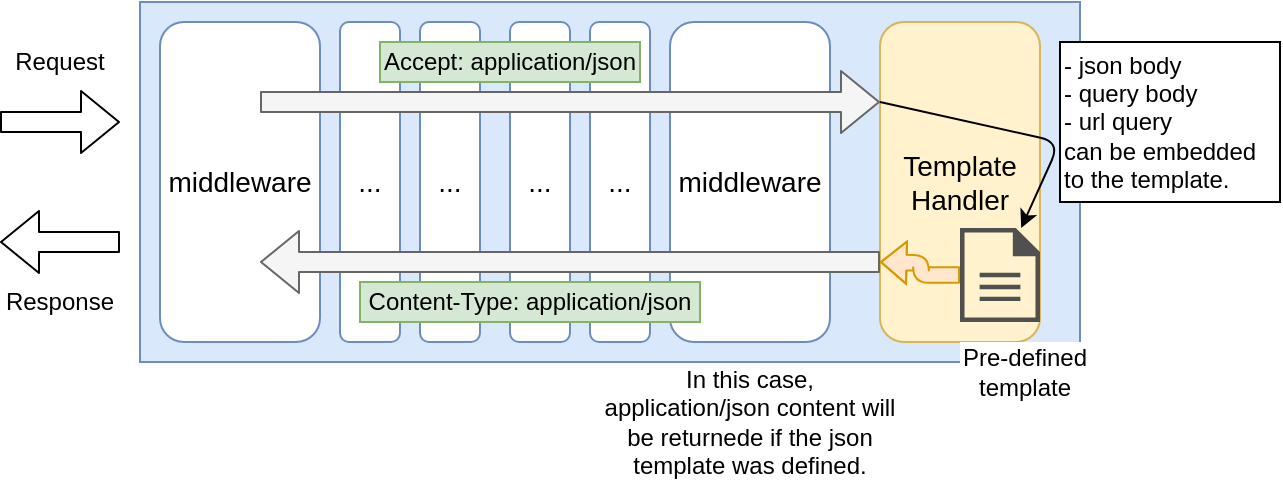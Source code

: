 <mxfile>
    <diagram id="CGz5gvUMxi6If3MVP1VV" name="image">
        <mxGraphModel dx="-2027" dy="1828" grid="1" gridSize="10" guides="1" tooltips="1" connect="1" arrows="1" fold="1" page="1" pageScale="1" pageWidth="827" pageHeight="1169" math="0" shadow="0">
            <root>
                <mxCell id="0"/>
                <mxCell id="1" parent="0"/>
                <mxCell id="mNiAzSfXenX0VxuWbp-_-2" value="" style="rounded=0;whiteSpace=wrap;html=1;fillColor=#dae8fc;strokeColor=#6c8ebf;shadow=0;" parent="1" vertex="1">
                    <mxGeometry x="2630" y="-930" width="470" height="180" as="geometry"/>
                </mxCell>
                <mxCell id="3" value="Template&lt;br&gt;Handler" style="rounded=1;whiteSpace=wrap;html=1;fontSize=14;strokeColor=#d6b656;fillColor=#fff2cc;" parent="1" vertex="1">
                    <mxGeometry x="3000" y="-920" width="80" height="160" as="geometry"/>
                </mxCell>
                <mxCell id="5" value="middleware" style="rounded=1;whiteSpace=wrap;html=1;fontSize=14;strokeColor=#6c8ebf;fillColor=default;" parent="1" vertex="1">
                    <mxGeometry x="2640" y="-920" width="80" height="160" as="geometry"/>
                </mxCell>
                <mxCell id="7" value="..." style="rounded=1;whiteSpace=wrap;html=1;fontSize=14;strokeColor=#6c8ebf;fillColor=default;" parent="1" vertex="1">
                    <mxGeometry x="2730" y="-920" width="30" height="160" as="geometry"/>
                </mxCell>
                <mxCell id="8" value="..." style="rounded=1;whiteSpace=wrap;html=1;fontSize=14;strokeColor=#6c8ebf;fillColor=default;" parent="1" vertex="1">
                    <mxGeometry x="2770" y="-920" width="30" height="160" as="geometry"/>
                </mxCell>
                <mxCell id="9" value="middleware" style="rounded=1;whiteSpace=wrap;html=1;fontSize=14;strokeColor=#6c8ebf;fillColor=default;" parent="1" vertex="1">
                    <mxGeometry x="2895" y="-920" width="80" height="160" as="geometry"/>
                </mxCell>
                <mxCell id="10" value="..." style="rounded=1;whiteSpace=wrap;html=1;fontSize=14;strokeColor=#6c8ebf;fillColor=default;" parent="1" vertex="1">
                    <mxGeometry x="2855" y="-920" width="30" height="160" as="geometry"/>
                </mxCell>
                <mxCell id="11" value="..." style="rounded=1;whiteSpace=wrap;html=1;fontSize=14;strokeColor=#6c8ebf;fillColor=default;" parent="1" vertex="1">
                    <mxGeometry x="2815" y="-920" width="30" height="160" as="geometry"/>
                </mxCell>
                <mxCell id="16" value="" style="shape=flexArrow;endArrow=classic;html=1;" parent="1" edge="1">
                    <mxGeometry width="50" height="50" relative="1" as="geometry">
                        <mxPoint x="2560" y="-870" as="sourcePoint"/>
                        <mxPoint x="2620" y="-870" as="targetPoint"/>
                    </mxGeometry>
                </mxCell>
                <mxCell id="17" value="Request" style="text;html=1;strokeColor=none;fillColor=none;align=center;verticalAlign=middle;whiteSpace=wrap;rounded=0;" parent="1" vertex="1">
                    <mxGeometry x="2560" y="-910" width="60" height="20" as="geometry"/>
                </mxCell>
                <mxCell id="18" value="" style="shape=flexArrow;endArrow=classic;html=1;" parent="1" edge="1">
                    <mxGeometry width="50" height="50" relative="1" as="geometry">
                        <mxPoint x="2620" y="-810" as="sourcePoint"/>
                        <mxPoint x="2560" y="-810" as="targetPoint"/>
                    </mxGeometry>
                </mxCell>
                <mxCell id="19" value="Response" style="text;html=1;strokeColor=none;fillColor=none;align=center;verticalAlign=middle;whiteSpace=wrap;rounded=0;" parent="1" vertex="1">
                    <mxGeometry x="2560" y="-790" width="60" height="20" as="geometry"/>
                </mxCell>
                <mxCell id="24" value="" style="shape=flexArrow;endArrow=classic;html=1;fillColor=#f5f5f5;strokeColor=#666666;" parent="1" edge="1">
                    <mxGeometry width="50" height="50" relative="1" as="geometry">
                        <mxPoint x="2690" y="-880" as="sourcePoint"/>
                        <mxPoint x="3000" y="-880" as="targetPoint"/>
                    </mxGeometry>
                </mxCell>
                <mxCell id="27" value="" style="shape=flexArrow;endArrow=classic;html=1;fillColor=#f5f5f5;strokeColor=#666666;" parent="1" edge="1">
                    <mxGeometry width="50" height="50" relative="1" as="geometry">
                        <mxPoint x="3000" y="-800" as="sourcePoint"/>
                        <mxPoint x="2690" y="-800" as="targetPoint"/>
                    </mxGeometry>
                </mxCell>
                <mxCell id="38" value="" style="shape=flexArrow;endArrow=classic;html=1;edgeStyle=orthogonalEdgeStyle;fillColor=#ffe6cc;strokeColor=#d79b00;width=7.805;endSize=3.922;endWidth=12.29;" parent="1" edge="1" source="43">
                    <mxGeometry width="50" height="50" relative="1" as="geometry">
                        <mxPoint x="3050" y="-799.98" as="sourcePoint"/>
                        <mxPoint x="3000" y="-799.98" as="targetPoint"/>
                        <Array as="points"/>
                    </mxGeometry>
                </mxCell>
                <mxCell id="41" value="Pre-defined template" style="text;html=1;align=center;verticalAlign=middle;whiteSpace=wrap;rounded=0;fillColor=default;" parent="1" vertex="1">
                    <mxGeometry x="3040" y="-760" width="65" height="30" as="geometry"/>
                </mxCell>
                <mxCell id="43" value="" style="sketch=0;pointerEvents=1;shadow=0;dashed=0;html=1;strokeColor=none;fillColor=#505050;labelPosition=center;verticalLabelPosition=bottom;verticalAlign=top;outlineConnect=0;align=center;shape=mxgraph.office.concepts.document;" vertex="1" parent="1">
                    <mxGeometry x="3040" y="-817" width="40" height="47" as="geometry"/>
                </mxCell>
                <mxCell id="49" value="- json body&lt;br&gt;-&amp;nbsp;query body&lt;br&gt;- url query&lt;br&gt;can be embedded to the template." style="rounded=0;whiteSpace=wrap;html=1;fillColor=default;align=left;" vertex="1" parent="1">
                    <mxGeometry x="3090" y="-910" width="110" height="80" as="geometry"/>
                </mxCell>
                <mxCell id="51" value="" style="endArrow=classic;html=1;exitX=0;exitY=0.25;exitDx=0;exitDy=0;" edge="1" parent="1" source="3" target="43">
                    <mxGeometry width="50" height="50" relative="1" as="geometry">
                        <mxPoint x="3120" y="-750" as="sourcePoint"/>
                        <mxPoint x="3170" y="-800" as="targetPoint"/>
                        <Array as="points">
                            <mxPoint x="3090" y="-860"/>
                        </Array>
                    </mxGeometry>
                </mxCell>
                <mxCell id="53" value="Accept: application/json" style="rounded=0;whiteSpace=wrap;html=1;fillColor=#d5e8d4;strokeColor=#82b366;" vertex="1" parent="1">
                    <mxGeometry x="2750" y="-910" width="130" height="20" as="geometry"/>
                </mxCell>
                <mxCell id="54" value="Content-Type: application/json" style="rounded=0;whiteSpace=wrap;html=1;fillColor=#d5e8d4;strokeColor=#82b366;" vertex="1" parent="1">
                    <mxGeometry x="2740" y="-790" width="170" height="20" as="geometry"/>
                </mxCell>
                <mxCell id="55" value="In this case, application/json content will be returnede if the json template was defined." style="text;html=1;strokeColor=none;fillColor=none;align=center;verticalAlign=middle;whiteSpace=wrap;rounded=0;" vertex="1" parent="1">
                    <mxGeometry x="2860" y="-750" width="150" height="60" as="geometry"/>
                </mxCell>
            </root>
        </mxGraphModel>
    </diagram>
</mxfile>